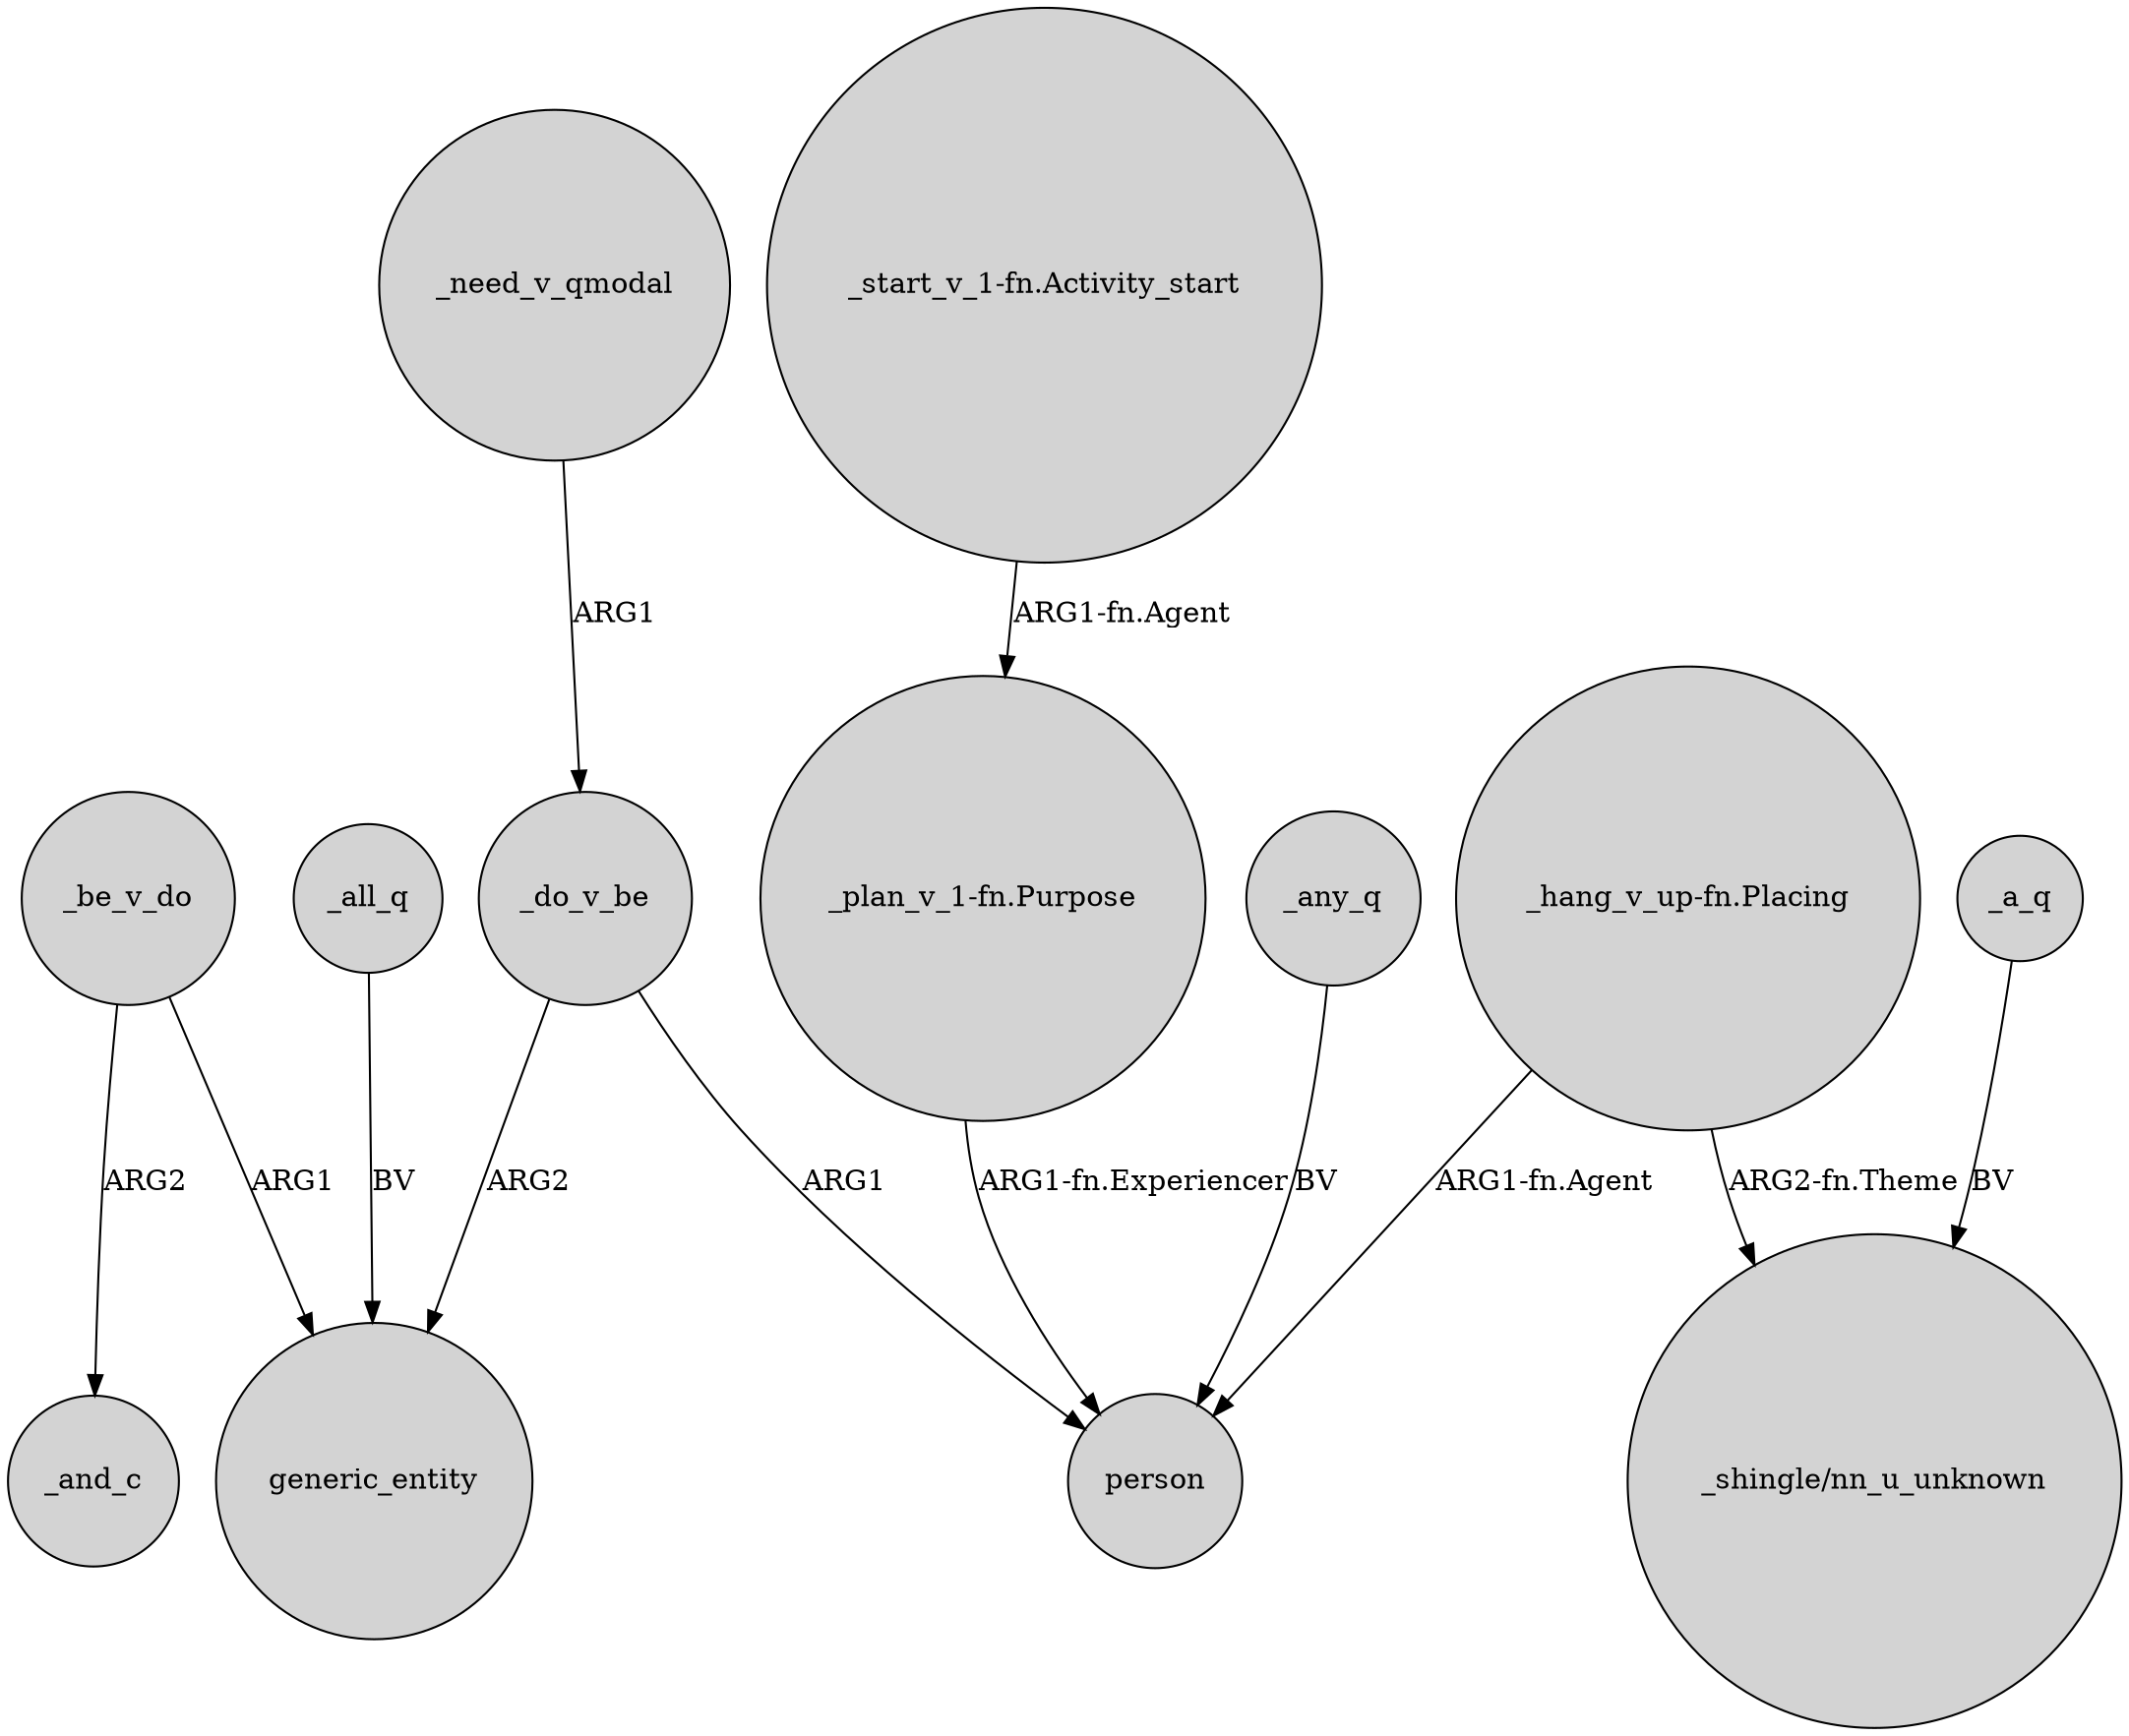 digraph {
	node [shape=circle style=filled]
	_be_v_do -> generic_entity [label=ARG1]
	_do_v_be -> generic_entity [label=ARG2]
	_need_v_qmodal -> _do_v_be [label=ARG1]
	"_hang_v_up-fn.Placing" -> "_shingle/nn_u_unknown" [label="ARG2-fn.Theme"]
	"_plan_v_1-fn.Purpose" -> person [label="ARG1-fn.Experiencer"]
	_any_q -> person [label=BV]
	_a_q -> "_shingle/nn_u_unknown" [label=BV]
	_be_v_do -> _and_c [label=ARG2]
	"_hang_v_up-fn.Placing" -> person [label="ARG1-fn.Agent"]
	"_start_v_1-fn.Activity_start" -> "_plan_v_1-fn.Purpose" [label="ARG1-fn.Agent"]
	_do_v_be -> person [label=ARG1]
	_all_q -> generic_entity [label=BV]
}
